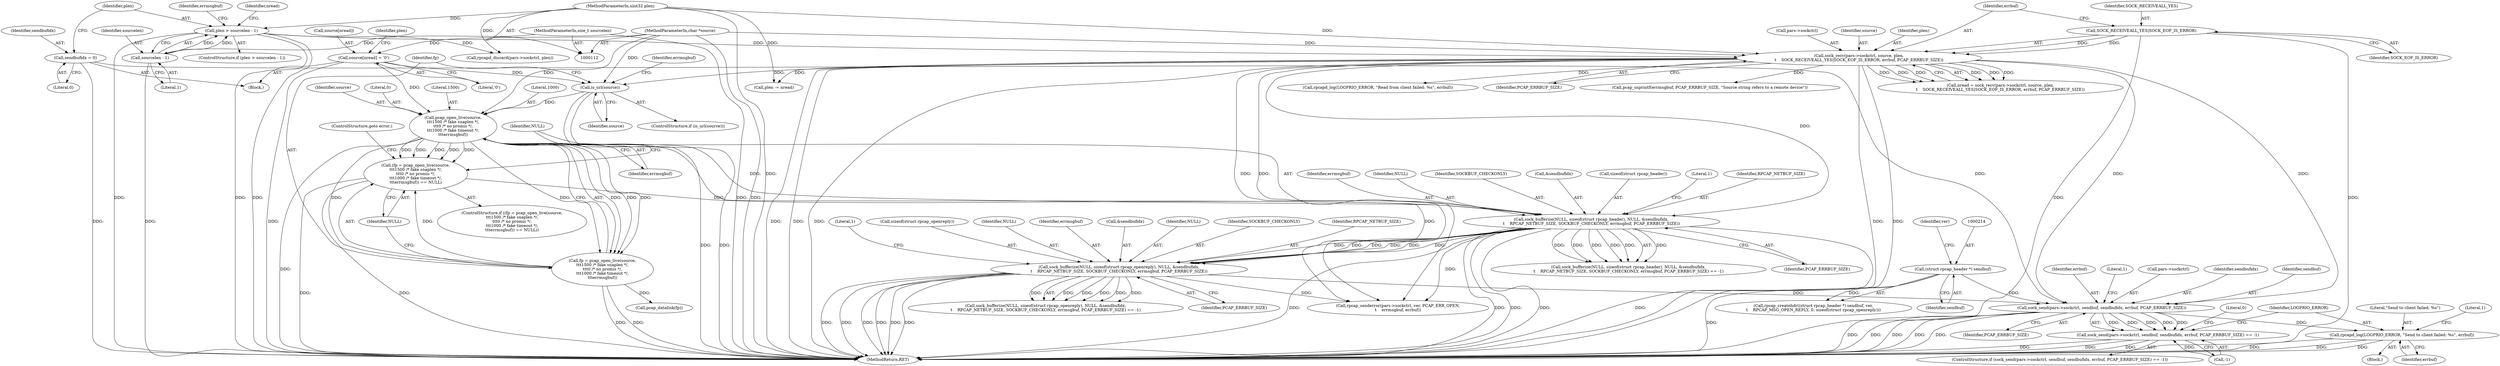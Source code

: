 digraph "0_libpcap_33834cb2a4d035b52aa2a26742f832a112e90a0a@API" {
"1000266" [label="(Call,sock_send(pars->sockctrl, sendbuf, sendbufidx, errbuf, PCAP_ERRBUF_SIZE))"];
"1000143" [label="(Call,sock_recv(pars->sockctrl, source, plen,\n\t    SOCK_RECEIVEALL_YES|SOCK_EOF_IS_ERROR, errbuf, PCAP_ERRBUF_SIZE))"];
"1000116" [label="(MethodParameterIn,char *source)"];
"1000130" [label="(Call,plen > sourcelen - 1)"];
"1000115" [label="(MethodParameterIn,uint32 plen)"];
"1000132" [label="(Call,sourcelen - 1)"];
"1000117" [label="(MethodParameterIn,size_t sourcelen)"];
"1000149" [label="(Call,SOCK_RECEIVEALL_YES|SOCK_EOF_IS_ERROR)"];
"1000213" [label="(Call,(struct rpcap_header *) sendbuf)"];
"1000125" [label="(Call,sendbufidx = 0)"];
"1000231" [label="(Call,sock_bufferize(NULL, sizeof(struct rpcap_openreply), NULL, &sendbufidx,\n\t    RPCAP_NETBUF_SIZE, SOCKBUF_CHECKONLY, errmsgbuf, PCAP_ERRBUF_SIZE))"];
"1000198" [label="(Call,sock_bufferize(NULL, sizeof(struct rpcap_header), NULL, &sendbufidx,\n\t    RPCAP_NETBUF_SIZE, SOCKBUF_CHECKONLY, errmsgbuf, PCAP_ERRBUF_SIZE))"];
"1000185" [label="(Call,(fp = pcap_open_live(source,\n\t\t\t1500 /* fake snaplen */,\n\t\t\t0 /* no promis */,\n\t\t\t1000 /* fake timeout */,\n\t\t\terrmsgbuf)) == NULL)"];
"1000186" [label="(Call,fp = pcap_open_live(source,\n\t\t\t1500 /* fake snaplen */,\n\t\t\t0 /* no promis */,\n\t\t\t1000 /* fake timeout */,\n\t\t\terrmsgbuf))"];
"1000188" [label="(Call,pcap_open_live(source,\n\t\t\t1500 /* fake snaplen */,\n\t\t\t0 /* no promis */,\n\t\t\t1000 /* fake timeout */,\n\t\t\terrmsgbuf))"];
"1000167" [label="(Call,source[nread] = '\0')"];
"1000176" [label="(Call,is_url(source))"];
"1000265" [label="(Call,sock_send(pars->sockctrl, sendbuf, sendbufidx, errbuf, PCAP_ERRBUF_SIZE) == -1)"];
"1000277" [label="(Call,rpcapd_log(LOGPRIO_ERROR, \"Send to client failed: %s\", errbuf))"];
"1000232" [label="(Identifier,NULL)"];
"1000230" [label="(Call,sock_bufferize(NULL, sizeof(struct rpcap_openreply), NULL, &sendbufidx,\n\t    RPCAP_NETBUF_SIZE, SOCKBUF_CHECKONLY, errmsgbuf, PCAP_ERRBUF_SIZE) == -1)"];
"1000177" [label="(Identifier,source)"];
"1000126" [label="(Identifier,sendbufidx)"];
"1000115" [label="(MethodParameterIn,uint32 plen)"];
"1000272" [label="(Identifier,errbuf)"];
"1000127" [label="(Literal,0)"];
"1000149" [label="(Call,SOCK_RECEIVEALL_YES|SOCK_EOF_IS_ERROR)"];
"1000206" [label="(Identifier,SOCKBUF_CHECKONLY)"];
"1000264" [label="(ControlStructure,if (sock_send(pars->sockctrl, sendbuf, sendbufidx, errbuf, PCAP_ERRBUF_SIZE) == -1))"];
"1000131" [label="(Identifier,plen)"];
"1000241" [label="(Identifier,PCAP_ERRBUF_SIZE)"];
"1000277" [label="(Call,rpcapd_log(LOGPRIO_ERROR, \"Send to client failed: %s\", errbuf))"];
"1000199" [label="(Identifier,NULL)"];
"1000132" [label="(Call,sourcelen - 1)"];
"1000125" [label="(Call,sendbufidx = 0)"];
"1000239" [label="(Identifier,SOCKBUF_CHECKONLY)"];
"1000238" [label="(Identifier,RPCAP_NETBUF_SIZE)"];
"1000184" [label="(ControlStructure,if ((fp = pcap_open_live(source,\n\t\t\t1500 /* fake snaplen */,\n\t\t\t0 /* no promis */,\n\t\t\t1000 /* fake timeout */,\n\t\t\terrmsgbuf)) == NULL))"];
"1000144" [label="(Call,pars->sockctrl)"];
"1000243" [label="(Literal,1)"];
"1000203" [label="(Call,&sendbufidx)"];
"1000233" [label="(Call,sizeof(struct rpcap_openreply))"];
"1000255" [label="(Call,pcap_datalink(fp))"];
"1000187" [label="(Identifier,fp)"];
"1000265" [label="(Call,sock_send(pars->sockctrl, sendbuf, sendbufidx, errbuf, PCAP_ERRBUF_SIZE) == -1)"];
"1000190" [label="(Literal,1500)"];
"1000160" [label="(Call,rpcapd_log(LOGPRIO_ERROR, \"Read from client failed: %s\", errbuf))"];
"1000129" [label="(ControlStructure,if (plen > sourcelen - 1))"];
"1000153" [label="(Identifier,PCAP_ERRBUF_SIZE)"];
"1000167" [label="(Call,source[nread] = '\0')"];
"1000130" [label="(Call,plen > sourcelen - 1)"];
"1000235" [label="(Identifier,NULL)"];
"1000240" [label="(Identifier,errmsgbuf)"];
"1000168" [label="(Call,source[nread])"];
"1000215" [label="(Identifier,sendbuf)"];
"1000188" [label="(Call,pcap_open_live(source,\n\t\t\t1500 /* fake snaplen */,\n\t\t\t0 /* no promis */,\n\t\t\t1000 /* fake timeout */,\n\t\t\terrmsgbuf))"];
"1000180" [label="(Identifier,errmsgbuf)"];
"1000236" [label="(Call,&sendbufidx)"];
"1000208" [label="(Identifier,PCAP_ERRBUF_SIZE)"];
"1000133" [label="(Identifier,sourcelen)"];
"1000185" [label="(Call,(fp = pcap_open_live(source,\n\t\t\t1500 /* fake snaplen */,\n\t\t\t0 /* no promis */,\n\t\t\t1000 /* fake timeout */,\n\t\t\terrmsgbuf)) == NULL)"];
"1000275" [label="(Literal,1)"];
"1000267" [label="(Call,pars->sockctrl)"];
"1000193" [label="(Identifier,errmsgbuf)"];
"1000279" [label="(Literal,\"Send to client failed: %s\")"];
"1000213" [label="(Call,(struct rpcap_header *) sendbuf)"];
"1000118" [label="(Block,)"];
"1000137" [label="(Identifier,errmsgbuf)"];
"1000283" [label="(Literal,1)"];
"1000200" [label="(Call,sizeof(struct rpcap_header))"];
"1000210" [label="(Literal,1)"];
"1000117" [label="(MethodParameterIn,size_t sourcelen)"];
"1000212" [label="(Call,rpcap_createhdr((struct rpcap_header *) sendbuf, ver,\n\t    RPCAP_MSG_OPEN_REPLY, 0, sizeof(struct rpcap_openreply)))"];
"1000276" [label="(Block,)"];
"1000152" [label="(Identifier,errbuf)"];
"1000273" [label="(Identifier,PCAP_ERRBUF_SIZE)"];
"1000147" [label="(Identifier,source)"];
"1000195" [label="(ControlStructure,goto error;)"];
"1000205" [label="(Identifier,RPCAP_NETBUF_SIZE)"];
"1000192" [label="(Literal,1000)"];
"1000271" [label="(Identifier,sendbufidx)"];
"1000179" [label="(Call,pcap_snprintf(errmsgbuf, PCAP_ERRBUF_SIZE, \"Source string refers to a remote device\"))"];
"1000134" [label="(Literal,1)"];
"1000194" [label="(Identifier,NULL)"];
"1000207" [label="(Identifier,errmsgbuf)"];
"1000216" [label="(Identifier,ver)"];
"1000309" [label="(Call,rpcapd_discard(pars->sockctrl, plen))"];
"1000278" [label="(Identifier,LOGPRIO_ERROR)"];
"1000175" [label="(ControlStructure,if (is_url(source)))"];
"1000280" [label="(Identifier,errbuf)"];
"1000186" [label="(Call,fp = pcap_open_live(source,\n\t\t\t1500 /* fake snaplen */,\n\t\t\t0 /* no promis */,\n\t\t\t1000 /* fake timeout */,\n\t\t\terrmsgbuf))"];
"1000116" [label="(MethodParameterIn,char *source)"];
"1000171" [label="(Literal,'\0')"];
"1000270" [label="(Identifier,sendbuf)"];
"1000202" [label="(Identifier,NULL)"];
"1000322" [label="(MethodReturn,RET)"];
"1000173" [label="(Identifier,plen)"];
"1000172" [label="(Call,plen -= nread)"];
"1000198" [label="(Call,sock_bufferize(NULL, sizeof(struct rpcap_header), NULL, &sendbufidx,\n\t    RPCAP_NETBUF_SIZE, SOCKBUF_CHECKONLY, errmsgbuf, PCAP_ERRBUF_SIZE))"];
"1000141" [label="(Call,nread = sock_recv(pars->sockctrl, source, plen,\n\t    SOCK_RECEIVEALL_YES|SOCK_EOF_IS_ERROR, errbuf, PCAP_ERRBUF_SIZE))"];
"1000148" [label="(Identifier,plen)"];
"1000176" [label="(Call,is_url(source))"];
"1000197" [label="(Call,sock_bufferize(NULL, sizeof(struct rpcap_header), NULL, &sendbufidx,\n\t    RPCAP_NETBUF_SIZE, SOCKBUF_CHECKONLY, errmsgbuf, PCAP_ERRBUF_SIZE) == -1)"];
"1000231" [label="(Call,sock_bufferize(NULL, sizeof(struct rpcap_openreply), NULL, &sendbufidx,\n\t    RPCAP_NETBUF_SIZE, SOCKBUF_CHECKONLY, errmsgbuf, PCAP_ERRBUF_SIZE))"];
"1000151" [label="(Identifier,SOCK_EOF_IS_ERROR)"];
"1000189" [label="(Identifier,source)"];
"1000266" [label="(Call,sock_send(pars->sockctrl, sendbuf, sendbufidx, errbuf, PCAP_ERRBUF_SIZE))"];
"1000142" [label="(Identifier,nread)"];
"1000143" [label="(Call,sock_recv(pars->sockctrl, source, plen,\n\t    SOCK_RECEIVEALL_YES|SOCK_EOF_IS_ERROR, errbuf, PCAP_ERRBUF_SIZE))"];
"1000285" [label="(Literal,0)"];
"1000289" [label="(Call,rpcap_senderror(pars->sockctrl, ver, PCAP_ERR_OPEN,\n\t    errmsgbuf, errbuf))"];
"1000150" [label="(Identifier,SOCK_RECEIVEALL_YES)"];
"1000274" [label="(Call,-1)"];
"1000191" [label="(Literal,0)"];
"1000266" -> "1000265"  [label="AST: "];
"1000266" -> "1000273"  [label="CFG: "];
"1000267" -> "1000266"  [label="AST: "];
"1000270" -> "1000266"  [label="AST: "];
"1000271" -> "1000266"  [label="AST: "];
"1000272" -> "1000266"  [label="AST: "];
"1000273" -> "1000266"  [label="AST: "];
"1000275" -> "1000266"  [label="CFG: "];
"1000266" -> "1000322"  [label="DDG: "];
"1000266" -> "1000322"  [label="DDG: "];
"1000266" -> "1000322"  [label="DDG: "];
"1000266" -> "1000322"  [label="DDG: "];
"1000266" -> "1000322"  [label="DDG: "];
"1000266" -> "1000265"  [label="DDG: "];
"1000266" -> "1000265"  [label="DDG: "];
"1000266" -> "1000265"  [label="DDG: "];
"1000266" -> "1000265"  [label="DDG: "];
"1000266" -> "1000265"  [label="DDG: "];
"1000143" -> "1000266"  [label="DDG: "];
"1000143" -> "1000266"  [label="DDG: "];
"1000213" -> "1000266"  [label="DDG: "];
"1000125" -> "1000266"  [label="DDG: "];
"1000231" -> "1000266"  [label="DDG: "];
"1000266" -> "1000277"  [label="DDG: "];
"1000143" -> "1000141"  [label="AST: "];
"1000143" -> "1000153"  [label="CFG: "];
"1000144" -> "1000143"  [label="AST: "];
"1000147" -> "1000143"  [label="AST: "];
"1000148" -> "1000143"  [label="AST: "];
"1000149" -> "1000143"  [label="AST: "];
"1000152" -> "1000143"  [label="AST: "];
"1000153" -> "1000143"  [label="AST: "];
"1000141" -> "1000143"  [label="CFG: "];
"1000143" -> "1000322"  [label="DDG: "];
"1000143" -> "1000322"  [label="DDG: "];
"1000143" -> "1000322"  [label="DDG: "];
"1000143" -> "1000322"  [label="DDG: "];
"1000143" -> "1000322"  [label="DDG: "];
"1000143" -> "1000141"  [label="DDG: "];
"1000143" -> "1000141"  [label="DDG: "];
"1000143" -> "1000141"  [label="DDG: "];
"1000143" -> "1000141"  [label="DDG: "];
"1000143" -> "1000141"  [label="DDG: "];
"1000143" -> "1000141"  [label="DDG: "];
"1000116" -> "1000143"  [label="DDG: "];
"1000130" -> "1000143"  [label="DDG: "];
"1000115" -> "1000143"  [label="DDG: "];
"1000149" -> "1000143"  [label="DDG: "];
"1000149" -> "1000143"  [label="DDG: "];
"1000143" -> "1000160"  [label="DDG: "];
"1000143" -> "1000172"  [label="DDG: "];
"1000143" -> "1000176"  [label="DDG: "];
"1000143" -> "1000179"  [label="DDG: "];
"1000143" -> "1000198"  [label="DDG: "];
"1000143" -> "1000289"  [label="DDG: "];
"1000143" -> "1000289"  [label="DDG: "];
"1000116" -> "1000112"  [label="AST: "];
"1000116" -> "1000322"  [label="DDG: "];
"1000116" -> "1000167"  [label="DDG: "];
"1000116" -> "1000176"  [label="DDG: "];
"1000116" -> "1000188"  [label="DDG: "];
"1000130" -> "1000129"  [label="AST: "];
"1000130" -> "1000132"  [label="CFG: "];
"1000131" -> "1000130"  [label="AST: "];
"1000132" -> "1000130"  [label="AST: "];
"1000137" -> "1000130"  [label="CFG: "];
"1000142" -> "1000130"  [label="CFG: "];
"1000130" -> "1000322"  [label="DDG: "];
"1000130" -> "1000322"  [label="DDG: "];
"1000130" -> "1000322"  [label="DDG: "];
"1000115" -> "1000130"  [label="DDG: "];
"1000132" -> "1000130"  [label="DDG: "];
"1000132" -> "1000130"  [label="DDG: "];
"1000130" -> "1000309"  [label="DDG: "];
"1000115" -> "1000112"  [label="AST: "];
"1000115" -> "1000322"  [label="DDG: "];
"1000115" -> "1000172"  [label="DDG: "];
"1000115" -> "1000309"  [label="DDG: "];
"1000132" -> "1000134"  [label="CFG: "];
"1000133" -> "1000132"  [label="AST: "];
"1000134" -> "1000132"  [label="AST: "];
"1000132" -> "1000322"  [label="DDG: "];
"1000117" -> "1000132"  [label="DDG: "];
"1000117" -> "1000112"  [label="AST: "];
"1000117" -> "1000322"  [label="DDG: "];
"1000149" -> "1000151"  [label="CFG: "];
"1000150" -> "1000149"  [label="AST: "];
"1000151" -> "1000149"  [label="AST: "];
"1000152" -> "1000149"  [label="CFG: "];
"1000149" -> "1000322"  [label="DDG: "];
"1000149" -> "1000322"  [label="DDG: "];
"1000213" -> "1000212"  [label="AST: "];
"1000213" -> "1000215"  [label="CFG: "];
"1000214" -> "1000213"  [label="AST: "];
"1000215" -> "1000213"  [label="AST: "];
"1000216" -> "1000213"  [label="CFG: "];
"1000213" -> "1000322"  [label="DDG: "];
"1000213" -> "1000212"  [label="DDG: "];
"1000125" -> "1000118"  [label="AST: "];
"1000125" -> "1000127"  [label="CFG: "];
"1000126" -> "1000125"  [label="AST: "];
"1000127" -> "1000125"  [label="AST: "];
"1000131" -> "1000125"  [label="CFG: "];
"1000125" -> "1000322"  [label="DDG: "];
"1000231" -> "1000230"  [label="AST: "];
"1000231" -> "1000241"  [label="CFG: "];
"1000232" -> "1000231"  [label="AST: "];
"1000233" -> "1000231"  [label="AST: "];
"1000235" -> "1000231"  [label="AST: "];
"1000236" -> "1000231"  [label="AST: "];
"1000238" -> "1000231"  [label="AST: "];
"1000239" -> "1000231"  [label="AST: "];
"1000240" -> "1000231"  [label="AST: "];
"1000241" -> "1000231"  [label="AST: "];
"1000243" -> "1000231"  [label="CFG: "];
"1000231" -> "1000322"  [label="DDG: "];
"1000231" -> "1000322"  [label="DDG: "];
"1000231" -> "1000322"  [label="DDG: "];
"1000231" -> "1000322"  [label="DDG: "];
"1000231" -> "1000322"  [label="DDG: "];
"1000231" -> "1000322"  [label="DDG: "];
"1000231" -> "1000230"  [label="DDG: "];
"1000231" -> "1000230"  [label="DDG: "];
"1000231" -> "1000230"  [label="DDG: "];
"1000231" -> "1000230"  [label="DDG: "];
"1000231" -> "1000230"  [label="DDG: "];
"1000231" -> "1000230"  [label="DDG: "];
"1000198" -> "1000231"  [label="DDG: "];
"1000198" -> "1000231"  [label="DDG: "];
"1000198" -> "1000231"  [label="DDG: "];
"1000198" -> "1000231"  [label="DDG: "];
"1000198" -> "1000231"  [label="DDG: "];
"1000198" -> "1000231"  [label="DDG: "];
"1000231" -> "1000289"  [label="DDG: "];
"1000198" -> "1000197"  [label="AST: "];
"1000198" -> "1000208"  [label="CFG: "];
"1000199" -> "1000198"  [label="AST: "];
"1000200" -> "1000198"  [label="AST: "];
"1000202" -> "1000198"  [label="AST: "];
"1000203" -> "1000198"  [label="AST: "];
"1000205" -> "1000198"  [label="AST: "];
"1000206" -> "1000198"  [label="AST: "];
"1000207" -> "1000198"  [label="AST: "];
"1000208" -> "1000198"  [label="AST: "];
"1000210" -> "1000198"  [label="CFG: "];
"1000198" -> "1000322"  [label="DDG: "];
"1000198" -> "1000322"  [label="DDG: "];
"1000198" -> "1000322"  [label="DDG: "];
"1000198" -> "1000322"  [label="DDG: "];
"1000198" -> "1000322"  [label="DDG: "];
"1000198" -> "1000197"  [label="DDG: "];
"1000198" -> "1000197"  [label="DDG: "];
"1000198" -> "1000197"  [label="DDG: "];
"1000198" -> "1000197"  [label="DDG: "];
"1000198" -> "1000197"  [label="DDG: "];
"1000198" -> "1000197"  [label="DDG: "];
"1000185" -> "1000198"  [label="DDG: "];
"1000188" -> "1000198"  [label="DDG: "];
"1000198" -> "1000289"  [label="DDG: "];
"1000185" -> "1000184"  [label="AST: "];
"1000185" -> "1000194"  [label="CFG: "];
"1000186" -> "1000185"  [label="AST: "];
"1000194" -> "1000185"  [label="AST: "];
"1000195" -> "1000185"  [label="CFG: "];
"1000199" -> "1000185"  [label="CFG: "];
"1000185" -> "1000322"  [label="DDG: "];
"1000185" -> "1000322"  [label="DDG: "];
"1000186" -> "1000185"  [label="DDG: "];
"1000188" -> "1000185"  [label="DDG: "];
"1000188" -> "1000185"  [label="DDG: "];
"1000188" -> "1000185"  [label="DDG: "];
"1000188" -> "1000185"  [label="DDG: "];
"1000188" -> "1000185"  [label="DDG: "];
"1000186" -> "1000188"  [label="CFG: "];
"1000187" -> "1000186"  [label="AST: "];
"1000188" -> "1000186"  [label="AST: "];
"1000194" -> "1000186"  [label="CFG: "];
"1000186" -> "1000322"  [label="DDG: "];
"1000186" -> "1000322"  [label="DDG: "];
"1000188" -> "1000186"  [label="DDG: "];
"1000188" -> "1000186"  [label="DDG: "];
"1000188" -> "1000186"  [label="DDG: "];
"1000188" -> "1000186"  [label="DDG: "];
"1000188" -> "1000186"  [label="DDG: "];
"1000186" -> "1000255"  [label="DDG: "];
"1000188" -> "1000193"  [label="CFG: "];
"1000189" -> "1000188"  [label="AST: "];
"1000190" -> "1000188"  [label="AST: "];
"1000191" -> "1000188"  [label="AST: "];
"1000192" -> "1000188"  [label="AST: "];
"1000193" -> "1000188"  [label="AST: "];
"1000188" -> "1000322"  [label="DDG: "];
"1000167" -> "1000188"  [label="DDG: "];
"1000176" -> "1000188"  [label="DDG: "];
"1000188" -> "1000289"  [label="DDG: "];
"1000167" -> "1000118"  [label="AST: "];
"1000167" -> "1000171"  [label="CFG: "];
"1000168" -> "1000167"  [label="AST: "];
"1000171" -> "1000167"  [label="AST: "];
"1000173" -> "1000167"  [label="CFG: "];
"1000167" -> "1000322"  [label="DDG: "];
"1000167" -> "1000176"  [label="DDG: "];
"1000176" -> "1000175"  [label="AST: "];
"1000176" -> "1000177"  [label="CFG: "];
"1000177" -> "1000176"  [label="AST: "];
"1000180" -> "1000176"  [label="CFG: "];
"1000187" -> "1000176"  [label="CFG: "];
"1000176" -> "1000322"  [label="DDG: "];
"1000176" -> "1000322"  [label="DDG: "];
"1000265" -> "1000264"  [label="AST: "];
"1000265" -> "1000274"  [label="CFG: "];
"1000274" -> "1000265"  [label="AST: "];
"1000278" -> "1000265"  [label="CFG: "];
"1000285" -> "1000265"  [label="CFG: "];
"1000265" -> "1000322"  [label="DDG: "];
"1000265" -> "1000322"  [label="DDG: "];
"1000265" -> "1000322"  [label="DDG: "];
"1000274" -> "1000265"  [label="DDG: "];
"1000277" -> "1000276"  [label="AST: "];
"1000277" -> "1000280"  [label="CFG: "];
"1000278" -> "1000277"  [label="AST: "];
"1000279" -> "1000277"  [label="AST: "];
"1000280" -> "1000277"  [label="AST: "];
"1000283" -> "1000277"  [label="CFG: "];
"1000277" -> "1000322"  [label="DDG: "];
"1000277" -> "1000322"  [label="DDG: "];
"1000277" -> "1000322"  [label="DDG: "];
}

